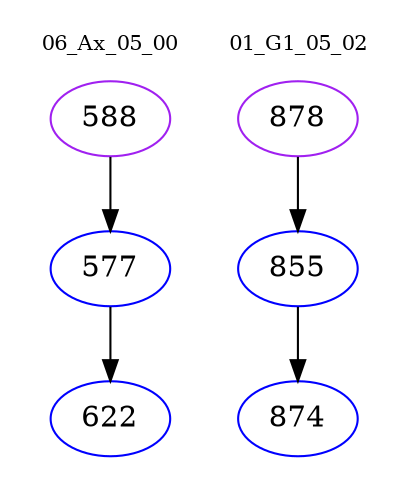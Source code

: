 digraph{
subgraph cluster_0 {
color = white
label = "06_Ax_05_00";
fontsize=10;
T0_588 [label="588", color="purple"]
T0_588 -> T0_577 [color="black"]
T0_577 [label="577", color="blue"]
T0_577 -> T0_622 [color="black"]
T0_622 [label="622", color="blue"]
}
subgraph cluster_1 {
color = white
label = "01_G1_05_02";
fontsize=10;
T1_878 [label="878", color="purple"]
T1_878 -> T1_855 [color="black"]
T1_855 [label="855", color="blue"]
T1_855 -> T1_874 [color="black"]
T1_874 [label="874", color="blue"]
}
}
